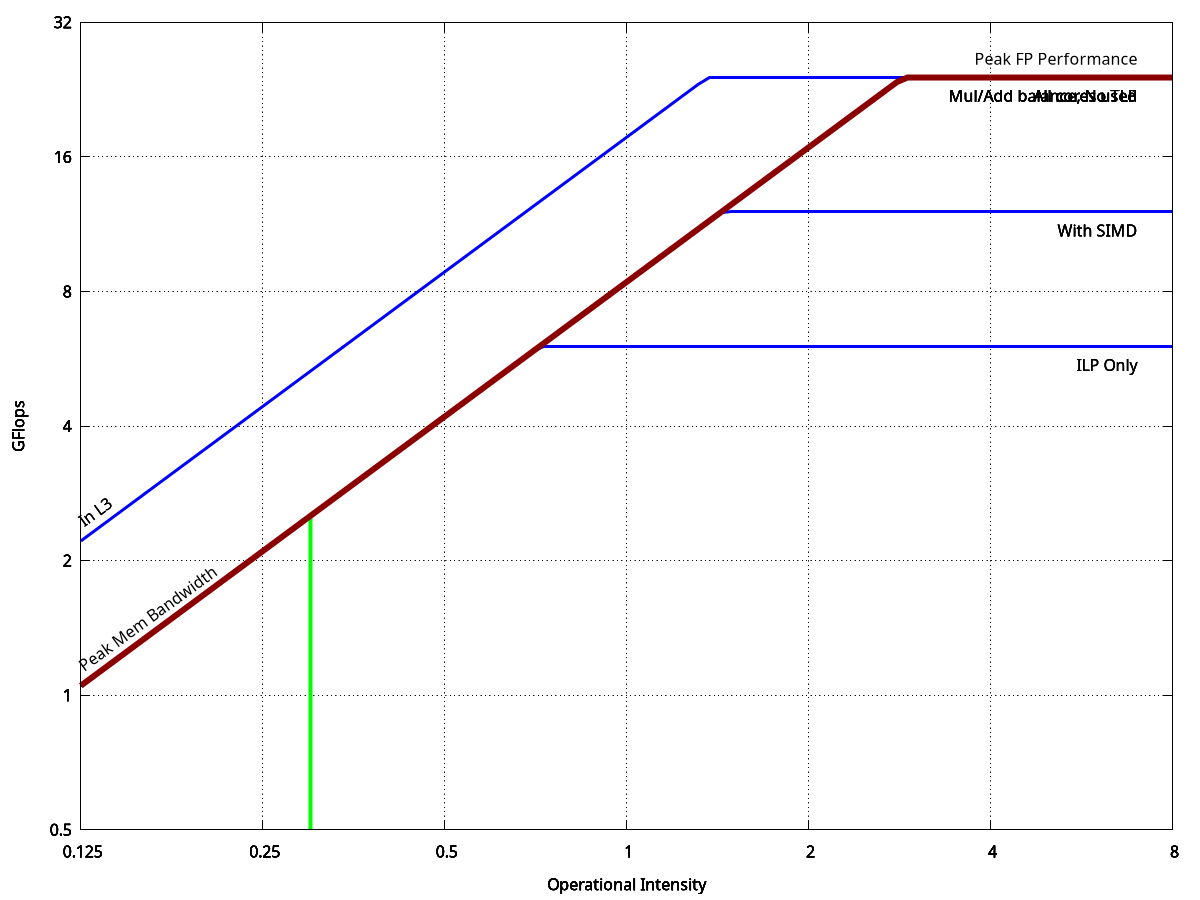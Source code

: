 # initial config
set term postscript eps enhanced
set output 'roofline.eps'
set nokey
set grid layerdefault   linetype 0 linewidth 1.000,  linetype 0 linewidth 1.000

set xlabel "Operational Intensity"
set ylabel "GFlops"

# sets log base 2 scale for both axes
set logscale x 2
set logscale y 2

AI_FILE = "shallow_arithmetic_intensity.dat"
# label offsets
L_MEM_X=0.125
L_MEM_ANG=36

# ragen of each axis
MAX_X=8
MIN_Y=0.5
MAX_Y=32
set xrange [0.125:MAX_X]
set yrange [MIN_Y:MAX_Y]

# CPU CONSTANTS
# For single core of Xeon E5-2697 v2 (Archer), as measured with 
# the Intel MKL version of linpack
PEAK_GFLOPS=24.1
NUM_CORES=1

#ceilings
C_ALL_CORES		= 1
C_MUL_ADD_BAL	= NUM_CORES
C_SIMD			= 2 * C_MUL_ADD_BAL
C_ILP_ONLY		= 2 * C_SIMD

# MEM CONSTANTS
# For single core of Xeon E5-2697 v2 (Archer) as measured with 
# the 'copy' result of STREAM
# with arrays of 15M elements. Therefore, this is bandwidth to 
# main memory, not cache:
PEAK_MEM_BW=8.4
# Using arrays of 0.5M elements I think we get bandwidth to
# L3 cache:
PEAK_L3_BW=17.7
NUM_CHANNELS=2
# first ceiling, without multiple memory channels
C_NO_MULTI_CHANNEL	= NUM_CHANNELS

# FUNCTIONS
mem_roof(x,peak)= x * peak
cpu_roof	= PEAK_GFLOPS
min(x, y)	= (x < y) ? x : y

cpu_ceiling(x, y)	= min(mem_roof(x,PEAK_MEM_BW), y)
mem_ceiling(x)		= min(x, PEAK_GFLOPS)
roofline(x, y)		= cpu_ceiling(x, y)

# LINE STYLES
LINE_ROOF=1
LINE_CEIL=2
LINE_LOOP1=3

set style line LINE_ROOF	lt 1 lw 6 lc rgb "#8B0000"
set style line LINE_CEIL	lt 1 lw 3 lc rgb "blue"
set style line LINE_LOOP1       lt 1 lw 4 lc rgb "green"

# PLOTS
set multiplot


# CPU CEILINGS
# All cores (same as roofline)
set label 3 "All cores used" at (MAX_X-1),(cpu_roof/1.1) right
plot cpu_ceiling(x, cpu_roof / C_ALL_CORES) ls LINE_CEIL

# MUL/ADD balance / only 1 core
set label 4 "Mul/Add balance, No TLP" at (MAX_X-1),((cpu_roof / C_MUL_ADD_BAL)/1.1) right
plot cpu_ceiling(x, cpu_roof / C_MUL_ADD_BAL) ls LINE_CEIL

# SIMD
set label 5 "With SIMD" at (MAX_X-1),((cpu_roof / C_SIMD)/1.1) right
plot cpu_ceiling(x, cpu_roof / C_SIMD) ls LINE_CEIL

# No paralellism
set label 6 "ILP Only" at (MAX_X-1),((cpu_roof / C_ILP_ONLY)/1.1) right
plot cpu_ceiling(x, cpu_roof / C_ILP_ONLY) ls LINE_CEIL

# MEM CEILINGS
# No dual channel
#set label 7 "No Dual Channel" at (L_MEM_X),(mem_roof(L_MEM_X,PEAK_MEM_BW)/C_NO_MULTI_CHANNEL*1.1) rotate by L_MEM_ANG
#plot mem_ceiling(mem_roof(x,PEAK_MEM_BW) / C_NO_MULTI_CHANNEL) ls LINE_CEIL

set label 8 "In L3" at (L_MEM_X),(mem_roof(L_MEM_X,PEAK_L3_BW)*1.1) rotate by L_MEM_ANG
plot mem_ceiling(mem_roof(x,PEAK_L3_BW)) ls LINE_CEIL

# First loop nest of shallow has AI = 0.3
set arrow from 0.3,MIN_Y to 0.3,mem_roof(0.3,PEAK_MEM_BW) nohead ls LINE_LOOP1

# ROOFLINE
set label 1 "Peak FP Performance" at (MAX_X-1),(PEAK_GFLOPS*1.1) right
set label 2 "Peak Mem Bandwidth" at L_MEM_X,mem_roof(L_MEM_X,PEAK_MEM_BW)*1.1 rotate by L_MEM_ANG
plot roofline(x, cpu_roof) ls LINE_ROOF

unset multiplot
